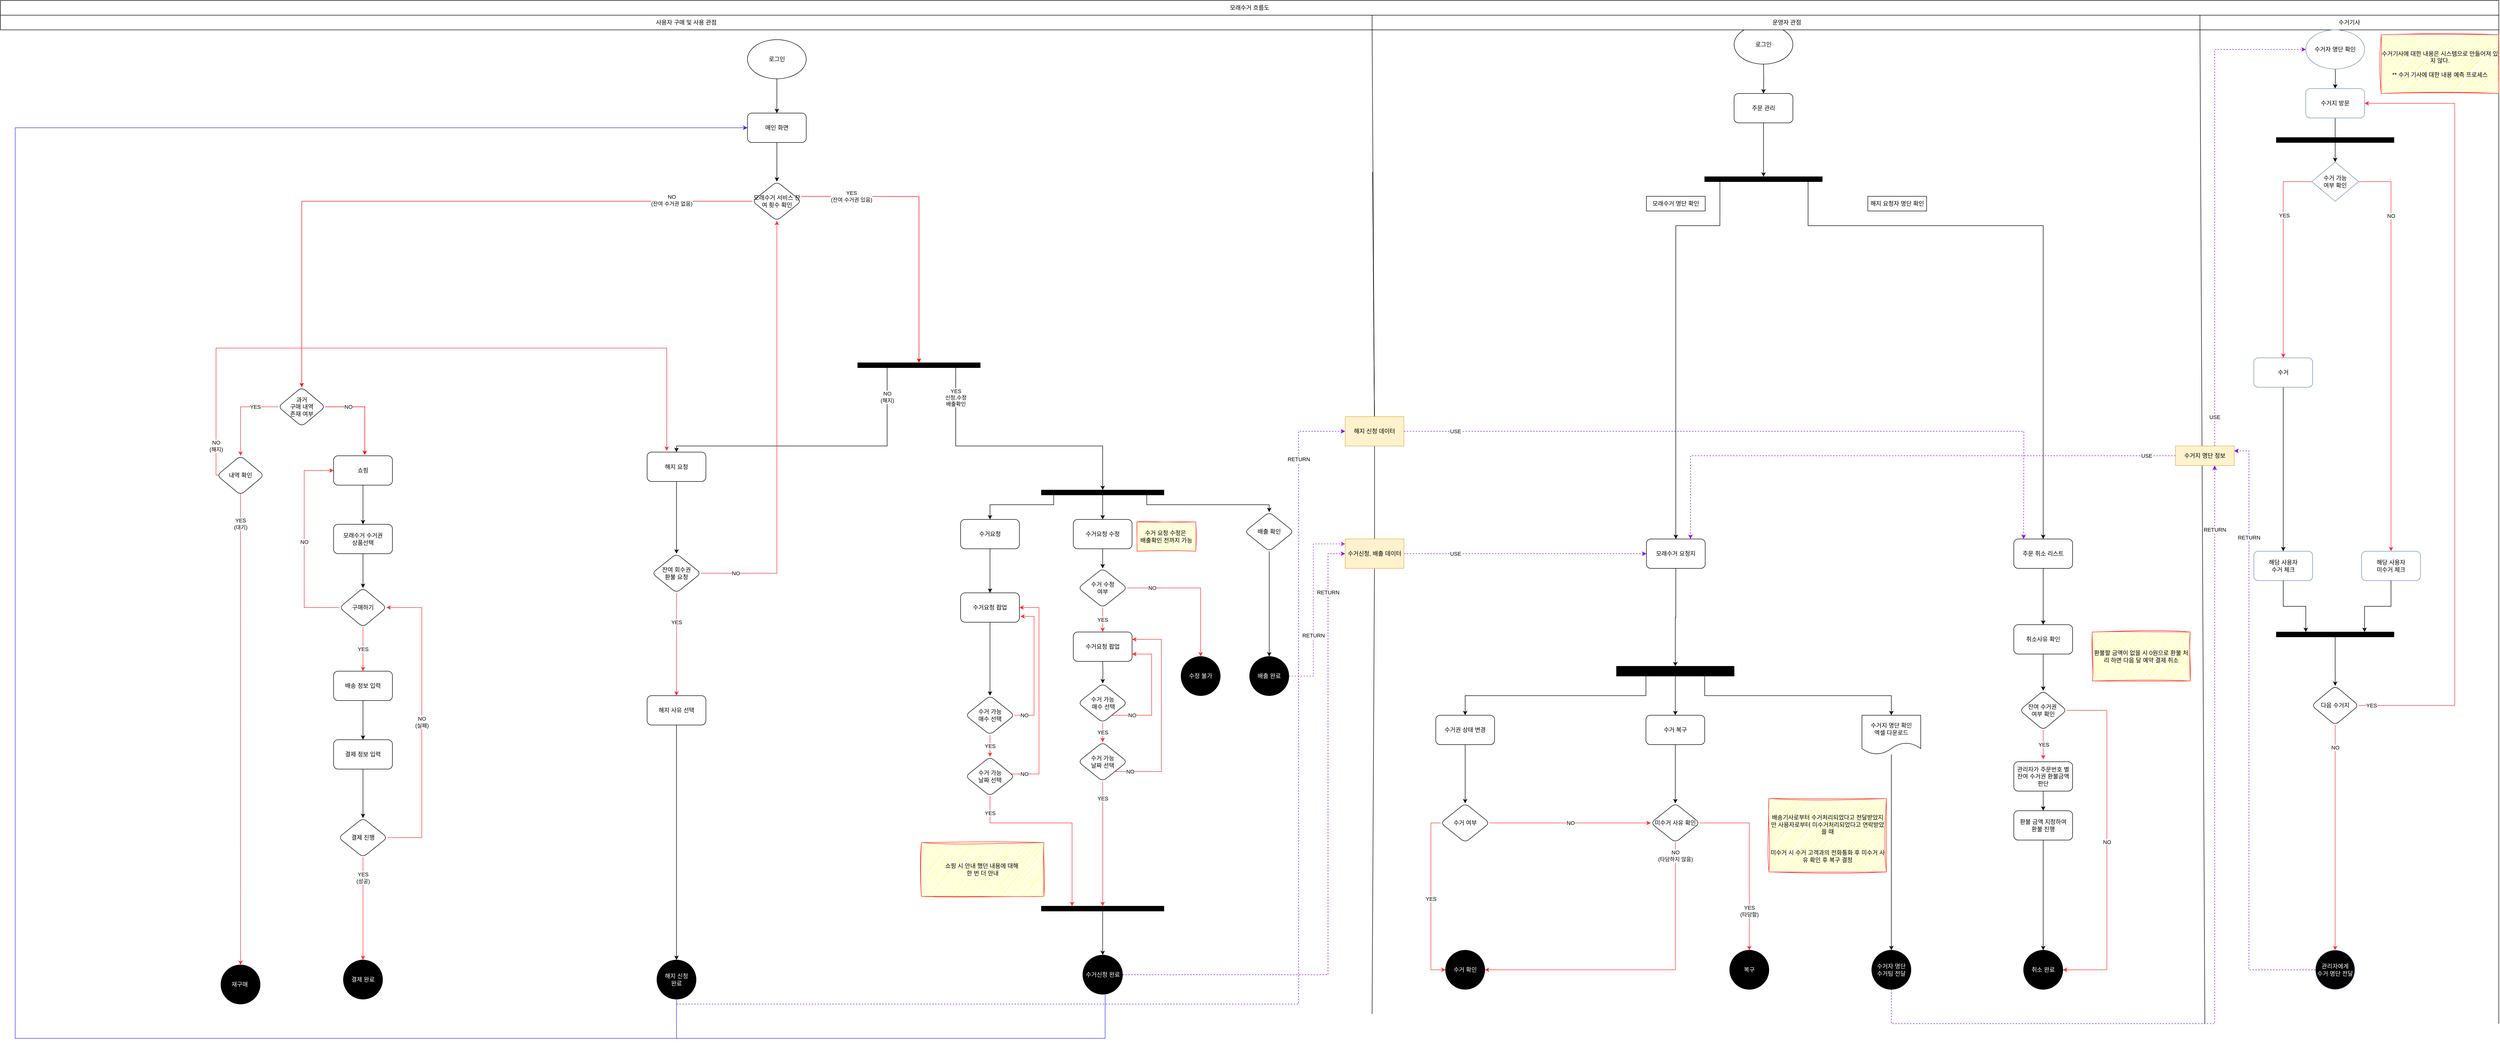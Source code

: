 <mxfile version="22.1.2" type="google">
  <diagram id="C5RBs43oDa-KdzZeNtuy" name="Page-1">
    <mxGraphModel grid="1" page="1" gridSize="10" guides="1" tooltips="1" connect="1" arrows="1" fold="1" pageScale="1" pageWidth="1200" pageHeight="1920" math="0" shadow="0">
      <root>
        <mxCell id="WIyWlLk6GJQsqaUBKTNV-0" />
        <mxCell id="WIyWlLk6GJQsqaUBKTNV-1" parent="WIyWlLk6GJQsqaUBKTNV-0" />
        <mxCell id="hfUMV4JjxT8LaMkukJHo-105" value="" style="edgeStyle=orthogonalEdgeStyle;rounded=0;orthogonalLoop=1;jettySize=auto;html=1;" edge="1" parent="WIyWlLk6GJQsqaUBKTNV-1" target="hfUMV4JjxT8LaMkukJHo-104">
          <mxGeometry relative="1" as="geometry">
            <mxPoint x="2039" as="sourcePoint" />
          </mxGeometry>
        </mxCell>
        <mxCell id="hfUMV4JjxT8LaMkukJHo-83" value="로그인" style="ellipse;whiteSpace=wrap;html=1;" vertex="1" parent="WIyWlLk6GJQsqaUBKTNV-1">
          <mxGeometry x="1979" y="-80" width="120" height="80" as="geometry" />
        </mxCell>
        <mxCell id="hfUMV4JjxT8LaMkukJHo-98" value="모래수거 흐름도" style="shape=process;whiteSpace=wrap;html=1;backgroundOutline=1;size=0;" vertex="1" parent="WIyWlLk6GJQsqaUBKTNV-1">
          <mxGeometry x="-1560" y="-130" width="5100" height="30" as="geometry" />
        </mxCell>
        <mxCell id="hfUMV4JjxT8LaMkukJHo-99" value="사용자 구매 및 사용 관점" style="shape=process;whiteSpace=wrap;html=1;backgroundOutline=1;size=0;" vertex="1" parent="WIyWlLk6GJQsqaUBKTNV-1">
          <mxGeometry x="-1560" y="-100" width="2800" height="30" as="geometry" />
        </mxCell>
        <mxCell id="hfUMV4JjxT8LaMkukJHo-102" value="" style="endArrow=none;html=1;rounded=0;" edge="1" parent="WIyWlLk6GJQsqaUBKTNV-1" source="mL5LW55gpTMhC8oxr1yt-1">
          <mxGeometry width="50" height="50" relative="1" as="geometry">
            <mxPoint x="1240" y="1940" as="sourcePoint" />
            <mxPoint x="1240" y="-70" as="targetPoint" />
          </mxGeometry>
        </mxCell>
        <mxCell id="hfUMV4JjxT8LaMkukJHo-103" value="&amp;nbsp;운영자 관점" style="shape=process;whiteSpace=wrap;html=1;backgroundOutline=1;size=0;" vertex="1" parent="WIyWlLk6GJQsqaUBKTNV-1">
          <mxGeometry x="1240" y="-100" width="1690" height="30" as="geometry" />
        </mxCell>
        <mxCell id="3d2tBKjzDwxo3XAQTUSo-72" style="edgeStyle=orthogonalEdgeStyle;rounded=0;orthogonalLoop=1;jettySize=auto;html=1;entryX=0.5;entryY=0;entryDx=0;entryDy=0;" edge="1" parent="WIyWlLk6GJQsqaUBKTNV-1" source="hfUMV4JjxT8LaMkukJHo-104" target="3d2tBKjzDwxo3XAQTUSo-36">
          <mxGeometry relative="1" as="geometry" />
        </mxCell>
        <mxCell id="hfUMV4JjxT8LaMkukJHo-104" value="주문 관리" style="rounded=1;whiteSpace=wrap;html=1;" vertex="1" parent="WIyWlLk6GJQsqaUBKTNV-1">
          <mxGeometry x="1979" y="60" width="120" height="60" as="geometry" />
        </mxCell>
        <mxCell id="rPkNx3lefUZQREJ5seEW-12" style="edgeStyle=orthogonalEdgeStyle;rounded=0;orthogonalLoop=1;jettySize=auto;html=1;entryX=0.5;entryY=0;entryDx=0;entryDy=0;" edge="1" parent="WIyWlLk6GJQsqaUBKTNV-1" source="hfUMV4JjxT8LaMkukJHo-106" target="3d2tBKjzDwxo3XAQTUSo-114">
          <mxGeometry relative="1" as="geometry" />
        </mxCell>
        <mxCell id="hfUMV4JjxT8LaMkukJHo-106" value="모래수거 요청지" style="whiteSpace=wrap;html=1;rounded=1;" vertex="1" parent="WIyWlLk6GJQsqaUBKTNV-1">
          <mxGeometry x="1800" y="970" width="120" height="60" as="geometry" />
        </mxCell>
        <mxCell id="3d2tBKjzDwxo3XAQTUSo-127" value="" style="edgeStyle=orthogonalEdgeStyle;rounded=0;orthogonalLoop=1;jettySize=auto;html=1;entryX=0.5;entryY=0;entryDx=0;entryDy=0;" edge="1" parent="WIyWlLk6GJQsqaUBKTNV-1" source="hfUMV4JjxT8LaMkukJHo-305" target="3d2tBKjzDwxo3XAQTUSo-134">
          <mxGeometry relative="1" as="geometry">
            <mxPoint x="1680" y="1485" as="targetPoint" />
            <Array as="points" />
          </mxGeometry>
        </mxCell>
        <mxCell id="hfUMV4JjxT8LaMkukJHo-305" value="수거지 명단 확인&lt;br&gt;엑셀 다운로드" style="shape=document;whiteSpace=wrap;html=1;boundedLbl=1;" vertex="1" parent="WIyWlLk6GJQsqaUBKTNV-1">
          <mxGeometry x="2240" y="1330" width="120" height="80" as="geometry" />
        </mxCell>
        <mxCell id="hfUMV4JjxT8LaMkukJHo-308" value="수거기사" style="shape=process;whiteSpace=wrap;html=1;backgroundOutline=1;size=0;" vertex="1" parent="WIyWlLk6GJQsqaUBKTNV-1">
          <mxGeometry x="2930" y="-100" width="610" height="30" as="geometry" />
        </mxCell>
        <mxCell id="hfUMV4JjxT8LaMkukJHo-320" value="&lt;br&gt;배송기사로부터 수거처리되었다고 전달받았지만 사용자로부터 미수거처리되었다고 연락받았을 때&lt;br&gt;&lt;br&gt;&lt;br&gt;미수거 시 수거 고객과의 전화통화 후 미수거 사유 확인 후 복구 결정" style="text;html=1;strokeColor=#FF3333;fillColor=#FFFF33;align=center;verticalAlign=middle;whiteSpace=wrap;rounded=0;sketch=1;curveFitting=1;jiggle=2;" vertex="1" parent="WIyWlLk6GJQsqaUBKTNV-1">
          <mxGeometry x="2050" y="1500" width="240" height="150" as="geometry" />
        </mxCell>
        <mxCell id="hfUMV4JjxT8LaMkukJHo-351" value="" style="edgeStyle=orthogonalEdgeStyle;rounded=0;orthogonalLoop=1;jettySize=auto;html=1;" edge="1" parent="WIyWlLk6GJQsqaUBKTNV-1" target="hfUMV4JjxT8LaMkukJHo-350">
          <mxGeometry relative="1" as="geometry">
            <mxPoint x="3206" as="sourcePoint" />
          </mxGeometry>
        </mxCell>
        <mxCell id="hfUMV4JjxT8LaMkukJHo-355" style="edgeStyle=orthogonalEdgeStyle;rounded=0;orthogonalLoop=1;jettySize=auto;html=1;entryX=0.5;entryY=0;entryDx=0;entryDy=0;" edge="1" parent="WIyWlLk6GJQsqaUBKTNV-1" source="hfUMV4JjxT8LaMkukJHo-350" target="hfUMV4JjxT8LaMkukJHo-354">
          <mxGeometry relative="1" as="geometry" />
        </mxCell>
        <mxCell id="hfUMV4JjxT8LaMkukJHo-350" value="수거지 방문" style="rounded=1;whiteSpace=wrap;html=1;fillColor=#FFFFFF;strokeColor=#6c8ebf;" vertex="1" parent="WIyWlLk6GJQsqaUBKTNV-1">
          <mxGeometry x="3146" y="50" width="120" height="60" as="geometry" />
        </mxCell>
        <mxCell id="hfUMV4JjxT8LaMkukJHo-365" value="" style="edgeStyle=orthogonalEdgeStyle;rounded=0;orthogonalLoop=1;jettySize=auto;html=1;strokeColor=#FF3333;exitX=0;exitY=0.5;exitDx=0;exitDy=0;" edge="1" parent="WIyWlLk6GJQsqaUBKTNV-1" source="hfUMV4JjxT8LaMkukJHo-354" target="hfUMV4JjxT8LaMkukJHo-364">
          <mxGeometry relative="1" as="geometry" />
        </mxCell>
        <mxCell id="rPkNx3lefUZQREJ5seEW-53" value="YES" style="edgeLabel;html=1;align=center;verticalAlign=middle;resizable=0;points=[];" connectable="0" vertex="1" parent="hfUMV4JjxT8LaMkukJHo-365">
          <mxGeometry x="-0.392" y="2" relative="1" as="geometry">
            <mxPoint as="offset" />
          </mxGeometry>
        </mxCell>
        <mxCell id="hfUMV4JjxT8LaMkukJHo-367" value="NO" style="edgeStyle=orthogonalEdgeStyle;rounded=0;orthogonalLoop=1;jettySize=auto;html=1;strokeColor=#FF3333;entryX=0.5;entryY=0;entryDx=0;entryDy=0;" edge="1" parent="WIyWlLk6GJQsqaUBKTNV-1" source="hfUMV4JjxT8LaMkukJHo-354" target="hfUMV4JjxT8LaMkukJHo-366">
          <mxGeometry x="-0.669" relative="1" as="geometry">
            <mxPoint x="3090" y="470" as="targetPoint" />
            <mxPoint as="offset" />
          </mxGeometry>
        </mxCell>
        <mxCell id="hfUMV4JjxT8LaMkukJHo-354" value="수거 가능&lt;br&gt;여부 확인" style="rhombus;whiteSpace=wrap;html=1;fillColor=#FFFFFF;strokeColor=#6c8ebf;" vertex="1" parent="WIyWlLk6GJQsqaUBKTNV-1">
          <mxGeometry x="3158" y="200" width="96" height="80" as="geometry" />
        </mxCell>
        <mxCell id="hfUMV4JjxT8LaMkukJHo-359" value="수거자 명단 확인" style="ellipse;whiteSpace=wrap;html=1;fillColor=#FFFFFF;strokeColor=#6c8ebf;" vertex="1" parent="WIyWlLk6GJQsqaUBKTNV-1">
          <mxGeometry x="3146" y="-70" width="120" height="80" as="geometry" />
        </mxCell>
        <mxCell id="hfUMV4JjxT8LaMkukJHo-360" value="" style="endArrow=none;html=1;rounded=0;" edge="1" parent="WIyWlLk6GJQsqaUBKTNV-1">
          <mxGeometry width="50" height="50" relative="1" as="geometry">
            <mxPoint x="2940" y="1960" as="sourcePoint" />
            <mxPoint x="2930" y="-70" as="targetPoint" />
          </mxGeometry>
        </mxCell>
        <mxCell id="rPkNx3lefUZQREJ5seEW-56" style="edgeStyle=orthogonalEdgeStyle;rounded=0;orthogonalLoop=1;jettySize=auto;html=1;" edge="1" parent="WIyWlLk6GJQsqaUBKTNV-1" source="hfUMV4JjxT8LaMkukJHo-364" target="hfUMV4JjxT8LaMkukJHo-368">
          <mxGeometry relative="1" as="geometry" />
        </mxCell>
        <mxCell id="hfUMV4JjxT8LaMkukJHo-364" value="수거" style="rounded=1;whiteSpace=wrap;html=1;fillColor=#FFFFFF;strokeColor=#6c8ebf;" vertex="1" parent="WIyWlLk6GJQsqaUBKTNV-1">
          <mxGeometry x="3040" y="600" width="120" height="60" as="geometry" />
        </mxCell>
        <mxCell id="3d2tBKjzDwxo3XAQTUSo-277" style="edgeStyle=orthogonalEdgeStyle;rounded=0;orthogonalLoop=1;jettySize=auto;html=1;exitX=0.5;exitY=1;exitDx=0;exitDy=0;entryX=0.75;entryY=0;entryDx=0;entryDy=0;" edge="1" parent="WIyWlLk6GJQsqaUBKTNV-1" source="hfUMV4JjxT8LaMkukJHo-366" target="3d2tBKjzDwxo3XAQTUSo-274">
          <mxGeometry relative="1" as="geometry" />
        </mxCell>
        <mxCell id="hfUMV4JjxT8LaMkukJHo-366" value="해당 사용자 &lt;br&gt;미수거 체크" style="rounded=1;whiteSpace=wrap;html=1;fillColor=#FFFFFF;strokeColor=#6c8ebf;" vertex="1" parent="WIyWlLk6GJQsqaUBKTNV-1">
          <mxGeometry x="3260" y="995" width="120" height="60" as="geometry" />
        </mxCell>
        <mxCell id="3d2tBKjzDwxo3XAQTUSo-25" value="" style="edgeStyle=orthogonalEdgeStyle;rounded=0;orthogonalLoop=1;jettySize=auto;html=1;" edge="1" parent="WIyWlLk6GJQsqaUBKTNV-1">
          <mxGeometry relative="1" as="geometry">
            <mxPoint x="490" y="1170" as="sourcePoint" />
          </mxGeometry>
        </mxCell>
        <mxCell id="3d2tBKjzDwxo3XAQTUSo-31" value="" style="endArrow=none;html=1;rounded=0;" edge="1" parent="WIyWlLk6GJQsqaUBKTNV-1">
          <mxGeometry width="50" height="50" relative="1" as="geometry">
            <mxPoint x="3540" y="1960" as="sourcePoint" />
            <mxPoint x="3540" y="-84" as="targetPoint" />
          </mxGeometry>
        </mxCell>
        <mxCell id="3d2tBKjzDwxo3XAQTUSo-48" style="edgeStyle=orthogonalEdgeStyle;rounded=0;orthogonalLoop=1;jettySize=auto;html=1;" edge="1" parent="WIyWlLk6GJQsqaUBKTNV-1" source="3d2tBKjzDwxo3XAQTUSo-36" target="hfUMV4JjxT8LaMkukJHo-106">
          <mxGeometry relative="1" as="geometry">
            <Array as="points">
              <mxPoint x="1950" y="330" />
              <mxPoint x="1860" y="330" />
            </Array>
          </mxGeometry>
        </mxCell>
        <mxCell id="3d2tBKjzDwxo3XAQTUSo-50" style="edgeStyle=orthogonalEdgeStyle;rounded=0;orthogonalLoop=1;jettySize=auto;html=1;" edge="1" parent="WIyWlLk6GJQsqaUBKTNV-1" source="3d2tBKjzDwxo3XAQTUSo-36" target="3d2tBKjzDwxo3XAQTUSo-42">
          <mxGeometry relative="1" as="geometry">
            <Array as="points">
              <mxPoint x="2130" y="330" />
              <mxPoint x="2610" y="330" />
            </Array>
          </mxGeometry>
        </mxCell>
        <mxCell id="3d2tBKjzDwxo3XAQTUSo-36" value="" style="whiteSpace=wrap;html=1;rounded=0;shadow=0;comic=0;labelBackgroundColor=none;strokeWidth=1;fillColor=#000000;fontFamily=Verdana;fontSize=12;align=center;rotation=0;" vertex="1" parent="WIyWlLk6GJQsqaUBKTNV-1">
          <mxGeometry x="1919" y="230" width="240" height="10" as="geometry" />
        </mxCell>
        <mxCell id="3d2tBKjzDwxo3XAQTUSo-55" value="" style="edgeStyle=orthogonalEdgeStyle;rounded=0;orthogonalLoop=1;jettySize=auto;html=1;" edge="1" parent="WIyWlLk6GJQsqaUBKTNV-1" source="3d2tBKjzDwxo3XAQTUSo-42" target="3d2tBKjzDwxo3XAQTUSo-54">
          <mxGeometry relative="1" as="geometry" />
        </mxCell>
        <mxCell id="3d2tBKjzDwxo3XAQTUSo-42" value="주문 취소 리스트" style="rounded=1;whiteSpace=wrap;html=1;" vertex="1" parent="WIyWlLk6GJQsqaUBKTNV-1">
          <mxGeometry x="2550" y="970" width="120" height="60" as="geometry" />
        </mxCell>
        <mxCell id="3d2tBKjzDwxo3XAQTUSo-53" value="" style="endArrow=none;html=1;rounded=0;" edge="1" parent="WIyWlLk6GJQsqaUBKTNV-1" source="mL5LW55gpTMhC8oxr1yt-1">
          <mxGeometry width="50" height="50" relative="1" as="geometry">
            <mxPoint x="1240" y="1940" as="sourcePoint" />
            <mxPoint x="1241.145" y="220" as="targetPoint" />
          </mxGeometry>
        </mxCell>
        <mxCell id="3d2tBKjzDwxo3XAQTUSo-57" style="edgeStyle=orthogonalEdgeStyle;rounded=0;orthogonalLoop=1;jettySize=auto;html=1;entryX=0.5;entryY=0;entryDx=0;entryDy=0;" edge="1" parent="WIyWlLk6GJQsqaUBKTNV-1" source="3d2tBKjzDwxo3XAQTUSo-54" target="3d2tBKjzDwxo3XAQTUSo-56">
          <mxGeometry relative="1" as="geometry" />
        </mxCell>
        <mxCell id="3d2tBKjzDwxo3XAQTUSo-54" value="취소사유 확인" style="whiteSpace=wrap;html=1;rounded=1;" vertex="1" parent="WIyWlLk6GJQsqaUBKTNV-1">
          <mxGeometry x="2550" y="1145" width="120" height="60" as="geometry" />
        </mxCell>
        <mxCell id="3d2tBKjzDwxo3XAQTUSo-59" value="NO" style="edgeStyle=orthogonalEdgeStyle;rounded=0;orthogonalLoop=1;jettySize=auto;html=1;strokeColor=#FF3333;entryX=1;entryY=0.5;entryDx=0;entryDy=0;exitX=1;exitY=0.5;exitDx=0;exitDy=0;" edge="1" parent="WIyWlLk6GJQsqaUBKTNV-1" source="3d2tBKjzDwxo3XAQTUSo-56" target="3d2tBKjzDwxo3XAQTUSo-71">
          <mxGeometry relative="1" as="geometry">
            <mxPoint x="2810" y="1320" as="targetPoint" />
            <Array as="points">
              <mxPoint x="2740" y="1320" />
              <mxPoint x="2740" y="1850" />
            </Array>
          </mxGeometry>
        </mxCell>
        <mxCell id="3d2tBKjzDwxo3XAQTUSo-67" value="YES" style="edgeStyle=orthogonalEdgeStyle;rounded=0;orthogonalLoop=1;jettySize=auto;html=1;strokeColor=#FF3333;" edge="1" parent="WIyWlLk6GJQsqaUBKTNV-1" source="3d2tBKjzDwxo3XAQTUSo-56">
          <mxGeometry relative="1" as="geometry">
            <mxPoint x="2610" y="1420" as="targetPoint" />
          </mxGeometry>
        </mxCell>
        <mxCell id="3d2tBKjzDwxo3XAQTUSo-56" value="잔여 수거권&amp;nbsp;&lt;br&gt;여부 확인" style="rhombus;whiteSpace=wrap;html=1;rounded=1;" vertex="1" parent="WIyWlLk6GJQsqaUBKTNV-1">
          <mxGeometry x="2562" y="1280" width="96" height="80" as="geometry" />
        </mxCell>
        <mxCell id="3d2tBKjzDwxo3XAQTUSo-61" value="환불할 금액이 없을 시 0원으로 환불 처리 하면 다음 달 예약 결제 취소" style="text;html=1;strokeColor=#FF3333;fillColor=#FFFF33;align=center;verticalAlign=middle;whiteSpace=wrap;rounded=0;sketch=1;curveFitting=1;jiggle=2;" vertex="1" parent="WIyWlLk6GJQsqaUBKTNV-1">
          <mxGeometry x="2710" y="1160" width="200" height="100" as="geometry" />
        </mxCell>
        <mxCell id="3d2tBKjzDwxo3XAQTUSo-75" value="" style="edgeStyle=orthogonalEdgeStyle;rounded=0;orthogonalLoop=1;jettySize=auto;html=1;" edge="1" parent="WIyWlLk6GJQsqaUBKTNV-1" source="3d2tBKjzDwxo3XAQTUSo-66" target="3d2tBKjzDwxo3XAQTUSo-74">
          <mxGeometry relative="1" as="geometry" />
        </mxCell>
        <mxCell id="3d2tBKjzDwxo3XAQTUSo-66" value="관리자가 주문번호 별 잔여 수거권 환불금액 판단" style="rounded=1;whiteSpace=wrap;html=1;" vertex="1" parent="WIyWlLk6GJQsqaUBKTNV-1">
          <mxGeometry x="2550" y="1425" width="120" height="60" as="geometry" />
        </mxCell>
        <mxCell id="3d2tBKjzDwxo3XAQTUSo-71" value="취소 완료" style="ellipse;whiteSpace=wrap;html=1;aspect=fixed;fillColor=#000000;fontColor=#FFFFFF;" vertex="1" parent="WIyWlLk6GJQsqaUBKTNV-1">
          <mxGeometry x="2570" y="1810" width="80" height="80" as="geometry" />
        </mxCell>
        <mxCell id="3d2tBKjzDwxo3XAQTUSo-77" style="edgeStyle=orthogonalEdgeStyle;rounded=0;orthogonalLoop=1;jettySize=auto;html=1;entryX=0.5;entryY=0;entryDx=0;entryDy=0;" edge="1" parent="WIyWlLk6GJQsqaUBKTNV-1" source="3d2tBKjzDwxo3XAQTUSo-74" target="3d2tBKjzDwxo3XAQTUSo-71">
          <mxGeometry relative="1" as="geometry" />
        </mxCell>
        <mxCell id="3d2tBKjzDwxo3XAQTUSo-74" value="환불 금액 지정하여 &lt;br&gt;환불 진행" style="whiteSpace=wrap;html=1;rounded=1;" vertex="1" parent="WIyWlLk6GJQsqaUBKTNV-1">
          <mxGeometry x="2550" y="1525" width="120" height="60" as="geometry" />
        </mxCell>
        <mxCell id="3d2tBKjzDwxo3XAQTUSo-78" value="모래수거 명단 확인" style="text;html=1;strokeColor=default;fillColor=none;align=center;verticalAlign=middle;whiteSpace=wrap;rounded=0;" vertex="1" parent="WIyWlLk6GJQsqaUBKTNV-1">
          <mxGeometry x="1800" y="270" width="120" height="30" as="geometry" />
        </mxCell>
        <mxCell id="3d2tBKjzDwxo3XAQTUSo-79" value="해지 요청자 명단 확인" style="text;html=1;strokeColor=default;fillColor=none;align=center;verticalAlign=middle;whiteSpace=wrap;rounded=0;" vertex="1" parent="WIyWlLk6GJQsqaUBKTNV-1">
          <mxGeometry x="2252" y="270" width="120" height="30" as="geometry" />
        </mxCell>
        <mxCell id="3d2tBKjzDwxo3XAQTUSo-105" value="수거기사에 대한 내용은 시스템으로 만들어져 있지 않다.&lt;br&gt;&lt;br&gt;** 수거 기사에 대한 내용 예측 프로세스" style="text;html=1;strokeColor=#FF3333;fillColor=#FFFF33;align=center;verticalAlign=middle;whiteSpace=wrap;rounded=0;sketch=1;curveFitting=1;jiggle=2;" vertex="1" parent="WIyWlLk6GJQsqaUBKTNV-1">
          <mxGeometry x="3300" y="-60" width="240" height="120" as="geometry" />
        </mxCell>
        <mxCell id="3d2tBKjzDwxo3XAQTUSo-119" style="edgeStyle=orthogonalEdgeStyle;rounded=0;orthogonalLoop=1;jettySize=auto;html=1;entryX=0.5;entryY=0;entryDx=0;entryDy=0;exitX=0.25;exitY=1;exitDx=0;exitDy=0;" edge="1" parent="WIyWlLk6GJQsqaUBKTNV-1" source="3d2tBKjzDwxo3XAQTUSo-114" target="rPkNx3lefUZQREJ5seEW-38">
          <mxGeometry relative="1" as="geometry">
            <mxPoint x="1488" y="1315" as="targetPoint" />
          </mxGeometry>
        </mxCell>
        <mxCell id="rPkNx3lefUZQREJ5seEW-44" style="edgeStyle=orthogonalEdgeStyle;rounded=0;orthogonalLoop=1;jettySize=auto;html=1;exitX=0.75;exitY=1;exitDx=0;exitDy=0;" edge="1" parent="WIyWlLk6GJQsqaUBKTNV-1" source="3d2tBKjzDwxo3XAQTUSo-114" target="hfUMV4JjxT8LaMkukJHo-305">
          <mxGeometry relative="1" as="geometry" />
        </mxCell>
        <mxCell id="f3Tv7JB4kyNmLcIMs9Kd-9" style="edgeStyle=orthogonalEdgeStyle;rounded=0;orthogonalLoop=1;jettySize=auto;html=1;" edge="1" parent="WIyWlLk6GJQsqaUBKTNV-1" source="3d2tBKjzDwxo3XAQTUSo-114" target="rPkNx3lefUZQREJ5seEW-28">
          <mxGeometry relative="1" as="geometry" />
        </mxCell>
        <mxCell id="3d2tBKjzDwxo3XAQTUSo-114" value="" style="whiteSpace=wrap;html=1;rounded=0;shadow=0;comic=0;labelBackgroundColor=none;strokeWidth=1;fillColor=#000000;fontFamily=Verdana;fontSize=12;align=center;rotation=0;" vertex="1" parent="WIyWlLk6GJQsqaUBKTNV-1">
          <mxGeometry x="1739" y="1230" width="240" height="20" as="geometry" />
        </mxCell>
        <mxCell id="3d2tBKjzDwxo3XAQTUSo-311" value="USE" style="edgeStyle=orthogonalEdgeStyle;rounded=0;orthogonalLoop=1;jettySize=auto;html=1;entryX=0;entryY=0.5;entryDx=0;entryDy=0;strokeColor=#7F00FF;dashed=1;" edge="1" parent="WIyWlLk6GJQsqaUBKTNV-1" source="hfUMV4JjxT8LaMkukJHo-342" target="hfUMV4JjxT8LaMkukJHo-359">
          <mxGeometry x="-0.882" relative="1" as="geometry">
            <Array as="points">
              <mxPoint x="2960" y="-30" />
            </Array>
            <mxPoint as="offset" />
          </mxGeometry>
        </mxCell>
        <mxCell id="3d2tBKjzDwxo3XAQTUSo-134" value="수거자 명단&lt;br style=&quot;border-color: var(--border-color);&quot;&gt;수거팀 전달" style="ellipse;whiteSpace=wrap;html=1;aspect=fixed;fillColor=#000000;fontColor=#FFFFFF;" vertex="1" parent="WIyWlLk6GJQsqaUBKTNV-1">
          <mxGeometry x="2260" y="1810" width="80" height="80" as="geometry" />
        </mxCell>
        <mxCell id="3d2tBKjzDwxo3XAQTUSo-224" style="edgeStyle=orthogonalEdgeStyle;rounded=0;orthogonalLoop=1;jettySize=auto;html=1;" edge="1" parent="WIyWlLk6GJQsqaUBKTNV-1" source="rPkNx3lefUZQREJ5seEW-28" target="3d2tBKjzDwxo3XAQTUSo-221">
          <mxGeometry relative="1" as="geometry" />
        </mxCell>
        <mxCell id="rPkNx3lefUZQREJ5seEW-28" value="수거 복구" style="rounded=1;whiteSpace=wrap;html=1;" vertex="1" parent="WIyWlLk6GJQsqaUBKTNV-1">
          <mxGeometry x="1799" y="1330" width="120" height="60" as="geometry" />
        </mxCell>
        <mxCell id="3d2tBKjzDwxo3XAQTUSo-227" style="edgeStyle=orthogonalEdgeStyle;rounded=0;orthogonalLoop=1;jettySize=auto;html=1;entryX=0.5;entryY=0;entryDx=0;entryDy=0;" edge="1" parent="WIyWlLk6GJQsqaUBKTNV-1" source="rPkNx3lefUZQREJ5seEW-38" target="3d2tBKjzDwxo3XAQTUSo-222">
          <mxGeometry relative="1" as="geometry" />
        </mxCell>
        <mxCell id="rPkNx3lefUZQREJ5seEW-38" value="수거권 상태 변경" style="rounded=1;whiteSpace=wrap;html=1;" vertex="1" parent="WIyWlLk6GJQsqaUBKTNV-1">
          <mxGeometry x="1370" y="1330" width="120" height="60" as="geometry" />
        </mxCell>
        <mxCell id="3d2tBKjzDwxo3XAQTUSo-231" value="NO&lt;br&gt;(타당하지 않음)" style="edgeStyle=orthogonalEdgeStyle;rounded=0;orthogonalLoop=1;jettySize=auto;html=1;entryX=1;entryY=0.5;entryDx=0;entryDy=0;strokeColor=#FF3333;exitX=0.5;exitY=1;exitDx=0;exitDy=0;" edge="1" parent="WIyWlLk6GJQsqaUBKTNV-1" source="3d2tBKjzDwxo3XAQTUSo-221" target="3d2tBKjzDwxo3XAQTUSo-226">
          <mxGeometry x="-0.918" relative="1" as="geometry">
            <mxPoint as="offset" />
          </mxGeometry>
        </mxCell>
        <mxCell id="3d2tBKjzDwxo3XAQTUSo-236" value="YES&lt;br&gt;(타당함)" style="edgeStyle=orthogonalEdgeStyle;rounded=0;orthogonalLoop=1;jettySize=auto;html=1;entryX=0.5;entryY=0;entryDx=0;entryDy=0;strokeColor=#FF3333;" edge="1" parent="WIyWlLk6GJQsqaUBKTNV-1" source="3d2tBKjzDwxo3XAQTUSo-221" target="3d2tBKjzDwxo3XAQTUSo-225">
          <mxGeometry x="0.556" relative="1" as="geometry">
            <mxPoint as="offset" />
          </mxGeometry>
        </mxCell>
        <mxCell id="3d2tBKjzDwxo3XAQTUSo-221" value="미수거 사유 확인" style="rhombus;whiteSpace=wrap;html=1;rounded=1;" vertex="1" parent="WIyWlLk6GJQsqaUBKTNV-1">
          <mxGeometry x="1809" y="1510" width="100" height="80" as="geometry" />
        </mxCell>
        <mxCell id="3d2tBKjzDwxo3XAQTUSo-229" value="YES" style="edgeStyle=orthogonalEdgeStyle;rounded=0;orthogonalLoop=1;jettySize=auto;html=1;entryX=0;entryY=0.5;entryDx=0;entryDy=0;strokeColor=#FF3333;" edge="1" parent="WIyWlLk6GJQsqaUBKTNV-1" source="3d2tBKjzDwxo3XAQTUSo-222" target="3d2tBKjzDwxo3XAQTUSo-226">
          <mxGeometry relative="1" as="geometry">
            <Array as="points">
              <mxPoint x="1360" y="1550" />
              <mxPoint x="1360" y="1850" />
            </Array>
          </mxGeometry>
        </mxCell>
        <mxCell id="3d2tBKjzDwxo3XAQTUSo-234" value="NO" style="edgeStyle=orthogonalEdgeStyle;rounded=0;orthogonalLoop=1;jettySize=auto;html=1;entryX=0;entryY=0.5;entryDx=0;entryDy=0;strokeColor=#FF3333;" edge="1" parent="WIyWlLk6GJQsqaUBKTNV-1" source="3d2tBKjzDwxo3XAQTUSo-222" target="3d2tBKjzDwxo3XAQTUSo-221">
          <mxGeometry relative="1" as="geometry" />
        </mxCell>
        <mxCell id="3d2tBKjzDwxo3XAQTUSo-222" value="수거 여부" style="rhombus;whiteSpace=wrap;html=1;rounded=1;" vertex="1" parent="WIyWlLk6GJQsqaUBKTNV-1">
          <mxGeometry x="1380" y="1510" width="100" height="80" as="geometry" />
        </mxCell>
        <mxCell id="3d2tBKjzDwxo3XAQTUSo-225" value="복구" style="ellipse;whiteSpace=wrap;html=1;aspect=fixed;fillColor=#000000;fontColor=#FFFFFF;" vertex="1" parent="WIyWlLk6GJQsqaUBKTNV-1">
          <mxGeometry x="1970" y="1810" width="80" height="80" as="geometry" />
        </mxCell>
        <mxCell id="3d2tBKjzDwxo3XAQTUSo-226" value="수거 확인" style="ellipse;whiteSpace=wrap;html=1;aspect=fixed;fillColor=#000000;fontColor=#FFFFFF;" vertex="1" parent="WIyWlLk6GJQsqaUBKTNV-1">
          <mxGeometry x="1390" y="1810" width="80" height="80" as="geometry" />
        </mxCell>
        <mxCell id="hfUMV4JjxT8LaMkukJHo-368" value="해당 사용자&lt;br&gt;수거 체크" style="rounded=1;whiteSpace=wrap;html=1;fillColor=#FFFFFF;strokeColor=#6c8ebf;" vertex="1" parent="WIyWlLk6GJQsqaUBKTNV-1">
          <mxGeometry x="3040" y="995" width="120" height="60" as="geometry" />
        </mxCell>
        <mxCell id="f3Tv7JB4kyNmLcIMs9Kd-13" value="RETURN" style="edgeStyle=orthogonalEdgeStyle;rounded=0;orthogonalLoop=1;jettySize=auto;html=1;entryX=1;entryY=0.25;entryDx=0;entryDy=0;dashed=1;strokeColor=#7F00FF;" edge="1" parent="WIyWlLk6GJQsqaUBKTNV-1" source="3d2tBKjzDwxo3XAQTUSo-242" target="hfUMV4JjxT8LaMkukJHo-342">
          <mxGeometry x="0.662" relative="1" as="geometry">
            <Array as="points">
              <mxPoint x="3030" y="1850" />
              <mxPoint x="3030" y="790" />
            </Array>
            <mxPoint as="offset" />
          </mxGeometry>
        </mxCell>
        <mxCell id="3d2tBKjzDwxo3XAQTUSo-242" value="관리자에게 &lt;br&gt;수거 명단 전달" style="ellipse;whiteSpace=wrap;html=1;aspect=fixed;fillColor=#000000;strokeColor=#6c8ebf;fontColor=#FFFFFF;" vertex="1" parent="WIyWlLk6GJQsqaUBKTNV-1">
          <mxGeometry x="3166" y="1810" width="80" height="80" as="geometry" />
        </mxCell>
        <mxCell id="3d2tBKjzDwxo3XAQTUSo-272" value="" style="whiteSpace=wrap;html=1;rounded=0;shadow=0;comic=0;labelBackgroundColor=none;strokeWidth=1;fillColor=#000000;fontFamily=Verdana;fontSize=12;align=center;rotation=0;" vertex="1" parent="WIyWlLk6GJQsqaUBKTNV-1">
          <mxGeometry x="3086" y="150" width="240" height="10" as="geometry" />
        </mxCell>
        <mxCell id="3d2tBKjzDwxo3XAQTUSo-281" style="edgeStyle=orthogonalEdgeStyle;rounded=0;orthogonalLoop=1;jettySize=auto;html=1;exitX=0.5;exitY=1;exitDx=0;exitDy=0;entryX=0.5;entryY=0;entryDx=0;entryDy=0;" edge="1" parent="WIyWlLk6GJQsqaUBKTNV-1" source="3d2tBKjzDwxo3XAQTUSo-274" target="3d2tBKjzDwxo3XAQTUSo-279">
          <mxGeometry relative="1" as="geometry" />
        </mxCell>
        <mxCell id="3d2tBKjzDwxo3XAQTUSo-274" value="" style="whiteSpace=wrap;html=1;rounded=0;shadow=0;comic=0;labelBackgroundColor=none;strokeWidth=1;fillColor=#000000;fontFamily=Verdana;fontSize=12;align=center;rotation=0;" vertex="1" parent="WIyWlLk6GJQsqaUBKTNV-1">
          <mxGeometry x="3086" y="1160" width="240" height="10" as="geometry" />
        </mxCell>
        <mxCell id="3d2tBKjzDwxo3XAQTUSo-276" style="edgeStyle=orthogonalEdgeStyle;rounded=0;orthogonalLoop=1;jettySize=auto;html=1;exitX=0.5;exitY=1;exitDx=0;exitDy=0;entryX=0.25;entryY=0;entryDx=0;entryDy=0;" edge="1" parent="WIyWlLk6GJQsqaUBKTNV-1" source="hfUMV4JjxT8LaMkukJHo-368" target="3d2tBKjzDwxo3XAQTUSo-274">
          <mxGeometry relative="1" as="geometry">
            <mxPoint x="3200" y="1120" as="targetPoint" />
          </mxGeometry>
        </mxCell>
        <mxCell id="3d2tBKjzDwxo3XAQTUSo-283" value="YES" style="edgeStyle=orthogonalEdgeStyle;rounded=0;orthogonalLoop=1;jettySize=auto;html=1;exitX=1;exitY=0.5;exitDx=0;exitDy=0;entryX=1;entryY=0.5;entryDx=0;entryDy=0;strokeColor=#FF3333;" edge="1" parent="WIyWlLk6GJQsqaUBKTNV-1" source="3d2tBKjzDwxo3XAQTUSo-279" target="hfUMV4JjxT8LaMkukJHo-350">
          <mxGeometry x="-0.968" relative="1" as="geometry">
            <mxPoint x="3390" y="70.0" as="targetPoint" />
            <Array as="points">
              <mxPoint x="3450" y="1310" />
              <mxPoint x="3450" y="80" />
            </Array>
            <mxPoint as="offset" />
          </mxGeometry>
        </mxCell>
        <mxCell id="3d2tBKjzDwxo3XAQTUSo-279" value="다음 수거지" style="rhombus;whiteSpace=wrap;html=1;rounded=1;" vertex="1" parent="WIyWlLk6GJQsqaUBKTNV-1">
          <mxGeometry x="3158" y="1270" width="96" height="80" as="geometry" />
        </mxCell>
        <mxCell id="3d2tBKjzDwxo3XAQTUSo-282" value="NO" style="edgeStyle=orthogonalEdgeStyle;rounded=0;orthogonalLoop=1;jettySize=auto;html=1;exitX=0.5;exitY=1;exitDx=0;exitDy=0;strokeColor=#FF3333;" edge="1" parent="WIyWlLk6GJQsqaUBKTNV-1" source="3d2tBKjzDwxo3XAQTUSo-279" target="3d2tBKjzDwxo3XAQTUSo-242">
          <mxGeometry x="-0.8" relative="1" as="geometry">
            <mxPoint x="3216" y="1180" as="sourcePoint" />
            <mxPoint x="3216" y="1280" as="targetPoint" />
            <mxPoint as="offset" />
          </mxGeometry>
        </mxCell>
        <mxCell id="EmjIf0o4EKdm99o1xQy6-0" value="" style="edgeStyle=orthogonalEdgeStyle;rounded=0;orthogonalLoop=1;jettySize=auto;html=1;" edge="1" parent="WIyWlLk6GJQsqaUBKTNV-1" source="EmjIf0o4EKdm99o1xQy6-1" target="EmjIf0o4EKdm99o1xQy6-3">
          <mxGeometry relative="1" as="geometry" />
        </mxCell>
        <mxCell id="EmjIf0o4EKdm99o1xQy6-1" value="로그인" style="ellipse;whiteSpace=wrap;html=1;" vertex="1" parent="WIyWlLk6GJQsqaUBKTNV-1">
          <mxGeometry x="-35.14" y="-50" width="120" height="80" as="geometry" />
        </mxCell>
        <mxCell id="EmjIf0o4EKdm99o1xQy6-2" style="edgeStyle=orthogonalEdgeStyle;rounded=0;orthogonalLoop=1;jettySize=auto;html=1;entryX=0.5;entryY=0;entryDx=0;entryDy=0;" edge="1" parent="WIyWlLk6GJQsqaUBKTNV-1" source="EmjIf0o4EKdm99o1xQy6-3" target="EmjIf0o4EKdm99o1xQy6-19">
          <mxGeometry relative="1" as="geometry">
            <mxPoint x="24.86" y="290" as="targetPoint" />
          </mxGeometry>
        </mxCell>
        <mxCell id="EmjIf0o4EKdm99o1xQy6-3" value="메인 화면" style="rounded=1;whiteSpace=wrap;html=1;" vertex="1" parent="WIyWlLk6GJQsqaUBKTNV-1">
          <mxGeometry x="-35.14" y="100" width="120" height="60" as="geometry" />
        </mxCell>
        <mxCell id="EmjIf0o4EKdm99o1xQy6-4" value="수거 요청 수정은&amp;nbsp;&lt;br&gt;배출확인 전까지 가능" style="text;html=1;strokeColor=#FF3333;fillColor=#FFFF33;align=center;verticalAlign=middle;whiteSpace=wrap;rounded=0;sketch=1;curveFitting=1;jiggle=2;" vertex="1" parent="WIyWlLk6GJQsqaUBKTNV-1">
          <mxGeometry x="760" y="935" width="120" height="60" as="geometry" />
        </mxCell>
        <mxCell id="EmjIf0o4EKdm99o1xQy6-5" value="" style="edgeStyle=orthogonalEdgeStyle;rounded=0;orthogonalLoop=1;jettySize=auto;html=1;" edge="1" parent="WIyWlLk6GJQsqaUBKTNV-1" source="EmjIf0o4EKdm99o1xQy6-6" target="EmjIf0o4EKdm99o1xQy6-8">
          <mxGeometry relative="1" as="geometry" />
        </mxCell>
        <mxCell id="EmjIf0o4EKdm99o1xQy6-6" value="쇼핑" style="whiteSpace=wrap;html=1;rounded=1;" vertex="1" parent="WIyWlLk6GJQsqaUBKTNV-1">
          <mxGeometry x="-880" y="800" width="120" height="60" as="geometry" />
        </mxCell>
        <mxCell id="EmjIf0o4EKdm99o1xQy6-7" value="" style="edgeStyle=orthogonalEdgeStyle;rounded=0;orthogonalLoop=1;jettySize=auto;html=1;" edge="1" parent="WIyWlLk6GJQsqaUBKTNV-1" source="EmjIf0o4EKdm99o1xQy6-8">
          <mxGeometry relative="1" as="geometry">
            <mxPoint x="-820" y="1070" as="targetPoint" />
          </mxGeometry>
        </mxCell>
        <mxCell id="EmjIf0o4EKdm99o1xQy6-8" value="모래수거 수거권&lt;br&gt;상품선택" style="whiteSpace=wrap;html=1;rounded=1;" vertex="1" parent="WIyWlLk6GJQsqaUBKTNV-1">
          <mxGeometry x="-880" y="940" width="120" height="60" as="geometry" />
        </mxCell>
        <mxCell id="EmjIf0o4EKdm99o1xQy6-9" value="YES" style="edgeStyle=orthogonalEdgeStyle;rounded=0;orthogonalLoop=1;jettySize=auto;html=1;strokeColor=#FF3333;" edge="1" parent="WIyWlLk6GJQsqaUBKTNV-1" source="EmjIf0o4EKdm99o1xQy6-11" target="EmjIf0o4EKdm99o1xQy6-13">
          <mxGeometry relative="1" as="geometry" />
        </mxCell>
        <mxCell id="EmjIf0o4EKdm99o1xQy6-10" value="NO" style="edgeStyle=orthogonalEdgeStyle;rounded=0;orthogonalLoop=1;jettySize=auto;html=1;entryX=0;entryY=0.5;entryDx=0;entryDy=0;strokeColor=#FF3333;exitX=0;exitY=0.5;exitDx=0;exitDy=0;" edge="1" parent="WIyWlLk6GJQsqaUBKTNV-1" source="EmjIf0o4EKdm99o1xQy6-11" target="EmjIf0o4EKdm99o1xQy6-6">
          <mxGeometry relative="1" as="geometry">
            <Array as="points">
              <mxPoint x="-940" y="1110" />
              <mxPoint x="-940" y="830" />
            </Array>
          </mxGeometry>
        </mxCell>
        <mxCell id="EmjIf0o4EKdm99o1xQy6-11" value="구매하기" style="rhombus;whiteSpace=wrap;html=1;rounded=1;" vertex="1" parent="WIyWlLk6GJQsqaUBKTNV-1">
          <mxGeometry x="-868" y="1070" width="96" height="80" as="geometry" />
        </mxCell>
        <mxCell id="EmjIf0o4EKdm99o1xQy6-12" value="" style="edgeStyle=orthogonalEdgeStyle;rounded=0;orthogonalLoop=1;jettySize=auto;html=1;" edge="1" parent="WIyWlLk6GJQsqaUBKTNV-1" source="EmjIf0o4EKdm99o1xQy6-13" target="EmjIf0o4EKdm99o1xQy6-15">
          <mxGeometry relative="1" as="geometry" />
        </mxCell>
        <mxCell id="EmjIf0o4EKdm99o1xQy6-13" value="배송 정보 입력" style="rounded=1;whiteSpace=wrap;html=1;" vertex="1" parent="WIyWlLk6GJQsqaUBKTNV-1">
          <mxGeometry x="-880" y="1240" width="120" height="60" as="geometry" />
        </mxCell>
        <mxCell id="EmjIf0o4EKdm99o1xQy6-14" value="" style="edgeStyle=orthogonalEdgeStyle;rounded=0;orthogonalLoop=1;jettySize=auto;html=1;" edge="1" parent="WIyWlLk6GJQsqaUBKTNV-1" source="EmjIf0o4EKdm99o1xQy6-15" target="EmjIf0o4EKdm99o1xQy6-54">
          <mxGeometry relative="1" as="geometry">
            <mxPoint x="-820" y="1540" as="targetPoint" />
          </mxGeometry>
        </mxCell>
        <mxCell id="EmjIf0o4EKdm99o1xQy6-15" value="결제 정보 입력" style="whiteSpace=wrap;html=1;rounded=1;" vertex="1" parent="WIyWlLk6GJQsqaUBKTNV-1">
          <mxGeometry x="-880" y="1380" width="120" height="60" as="geometry" />
        </mxCell>
        <mxCell id="mL5LW55gpTMhC8oxr1yt-3" value="RETURN" style="edgeStyle=orthogonalEdgeStyle;rounded=0;orthogonalLoop=1;jettySize=auto;html=1;exitX=1;exitY=0.5;exitDx=0;exitDy=0;dashed=1;strokeColor=#7F00FF;fillColor=#ffe6cc;" edge="1" parent="WIyWlLk6GJQsqaUBKTNV-1" source="EmjIf0o4EKdm99o1xQy6-17" target="mL5LW55gpTMhC8oxr1yt-1">
          <mxGeometry x="0.884" relative="1" as="geometry">
            <mxPoint x="100" y="2090" as="targetPoint" />
            <Array as="points">
              <mxPoint x="-180" y="1870" />
              <mxPoint x="-180" y="1920" />
              <mxPoint x="1090" y="1920" />
              <mxPoint x="1090" y="750" />
            </Array>
            <mxPoint as="offset" />
          </mxGeometry>
        </mxCell>
        <mxCell id="EmjIf0o4EKdm99o1xQy6-70" style="edgeStyle=orthogonalEdgeStyle;rounded=0;orthogonalLoop=1;jettySize=auto;html=1;entryX=0.5;entryY=0;entryDx=0;entryDy=0;strokeColor=#FF0D0D;" edge="1" parent="WIyWlLk6GJQsqaUBKTNV-1" source="EmjIf0o4EKdm99o1xQy6-19" target="EmjIf0o4EKdm99o1xQy6-64">
          <mxGeometry relative="1" as="geometry" />
        </mxCell>
        <mxCell id="EmjIf0o4EKdm99o1xQy6-71" value="NO&lt;br&gt;(잔여 수거권 없음)" style="edgeLabel;html=1;align=center;verticalAlign=middle;resizable=0;points=[];" vertex="1" connectable="0" parent="EmjIf0o4EKdm99o1xQy6-70">
          <mxGeometry x="-0.746" y="-2" relative="1" as="geometry">
            <mxPoint as="offset" />
          </mxGeometry>
        </mxCell>
        <mxCell id="EmjIf0o4EKdm99o1xQy6-19" value="모래수거 서비스 잔여 횟수 확인" style="rhombus;whiteSpace=wrap;html=1;rounded=1;" vertex="1" parent="WIyWlLk6GJQsqaUBKTNV-1">
          <mxGeometry x="-25.14" y="240" width="100" height="80" as="geometry" />
        </mxCell>
        <mxCell id="EmjIf0o4EKdm99o1xQy6-21" value="NO&lt;br&gt;(해지)" style="edgeStyle=orthogonalEdgeStyle;rounded=0;orthogonalLoop=1;jettySize=auto;html=1;entryX=0.5;entryY=0;entryDx=0;entryDy=0;" edge="1" parent="WIyWlLk6GJQsqaUBKTNV-1" source="EmjIf0o4EKdm99o1xQy6-22" target="EmjIf0o4EKdm99o1xQy6-40">
          <mxGeometry x="-0.801" relative="1" as="geometry">
            <Array as="points">
              <mxPoint x="250" y="780" />
              <mxPoint x="-180" y="780" />
            </Array>
            <mxPoint as="offset" />
          </mxGeometry>
        </mxCell>
        <mxCell id="w7Ox92A5aqky2tJf7LNV-317" value="YES&lt;br&gt;신청,수정&lt;br&gt;배출확인" style="edgeStyle=orthogonalEdgeStyle;rounded=0;orthogonalLoop=1;jettySize=auto;html=1;" edge="1" parent="WIyWlLk6GJQsqaUBKTNV-1" source="EmjIf0o4EKdm99o1xQy6-22">
          <mxGeometry x="-0.78" relative="1" as="geometry">
            <mxPoint x="690" y="870" as="targetPoint" />
            <Array as="points">
              <mxPoint x="390" y="780" />
              <mxPoint x="690" y="780" />
              <mxPoint x="690" y="870" />
            </Array>
            <mxPoint as="offset" />
          </mxGeometry>
        </mxCell>
        <mxCell id="EmjIf0o4EKdm99o1xQy6-22" value="" style="whiteSpace=wrap;html=1;rounded=0;shadow=0;comic=0;labelBackgroundColor=none;strokeWidth=1;fillColor=#000000;fontFamily=Verdana;fontSize=12;align=center;rotation=0;" vertex="1" parent="WIyWlLk6GJQsqaUBKTNV-1">
          <mxGeometry x="190" y="610" width="250" height="10" as="geometry" />
        </mxCell>
        <mxCell id="w7Ox92A5aqky2tJf7LNV-326" value="" style="edgeStyle=orthogonalEdgeStyle;rounded=0;orthogonalLoop=1;jettySize=auto;html=1;" edge="1" parent="WIyWlLk6GJQsqaUBKTNV-1" source="EmjIf0o4EKdm99o1xQy6-24" target="EmjIf0o4EKdm99o1xQy6-29">
          <mxGeometry relative="1" as="geometry" />
        </mxCell>
        <mxCell id="EmjIf0o4EKdm99o1xQy6-24" value="수거요청" style="whiteSpace=wrap;html=1;rounded=1;" vertex="1" parent="WIyWlLk6GJQsqaUBKTNV-1">
          <mxGeometry x="400" y="930" width="120" height="60" as="geometry" />
        </mxCell>
        <mxCell id="w7Ox92A5aqky2tJf7LNV-354" value="" style="edgeStyle=orthogonalEdgeStyle;rounded=0;orthogonalLoop=1;jettySize=auto;html=1;" edge="1" parent="WIyWlLk6GJQsqaUBKTNV-1" source="EmjIf0o4EKdm99o1xQy6-29" target="w7Ox92A5aqky2tJf7LNV-322">
          <mxGeometry relative="1" as="geometry" />
        </mxCell>
        <mxCell id="EmjIf0o4EKdm99o1xQy6-29" value="수거요청 팝업" style="whiteSpace=wrap;html=1;rounded=1;" vertex="1" parent="WIyWlLk6GJQsqaUBKTNV-1">
          <mxGeometry x="400" y="1080" width="120" height="60" as="geometry" />
        </mxCell>
        <mxCell id="f3Tv7JB4kyNmLcIMs9Kd-8" style="edgeStyle=orthogonalEdgeStyle;rounded=0;orthogonalLoop=1;jettySize=auto;html=1;" edge="1" parent="WIyWlLk6GJQsqaUBKTNV-1" source="EmjIf0o4EKdm99o1xQy6-30" target="EmjIf0o4EKdm99o1xQy6-17">
          <mxGeometry relative="1" as="geometry" />
        </mxCell>
        <mxCell id="EmjIf0o4EKdm99o1xQy6-30" value="해지 사유 선택" style="rounded=1;whiteSpace=wrap;html=1;" vertex="1" parent="WIyWlLk6GJQsqaUBKTNV-1">
          <mxGeometry x="-240" y="1290" width="120" height="60" as="geometry" />
        </mxCell>
        <mxCell id="w7Ox92A5aqky2tJf7LNV-363" style="edgeStyle=orthogonalEdgeStyle;rounded=0;orthogonalLoop=1;jettySize=auto;html=1;entryX=0.5;entryY=0;entryDx=0;entryDy=0;" edge="1" parent="WIyWlLk6GJQsqaUBKTNV-1" source="EmjIf0o4EKdm99o1xQy6-40" target="w7Ox92A5aqky2tJf7LNV-362">
          <mxGeometry relative="1" as="geometry" />
        </mxCell>
        <mxCell id="EmjIf0o4EKdm99o1xQy6-40" value="해지 요청" style="rounded=1;whiteSpace=wrap;html=1;" vertex="1" parent="WIyWlLk6GJQsqaUBKTNV-1">
          <mxGeometry x="-240" y="792.5" width="120" height="60" as="geometry" />
        </mxCell>
        <mxCell id="3d2tBKjzDwxo3XAQTUSo-302" style="edgeStyle=orthogonalEdgeStyle;rounded=0;orthogonalLoop=1;jettySize=auto;html=1;entryX=0;entryY=0.5;entryDx=0;entryDy=0;strokeColor=#3333FF;" edge="1" parent="WIyWlLk6GJQsqaUBKTNV-1" source="EmjIf0o4EKdm99o1xQy6-17" target="EmjIf0o4EKdm99o1xQy6-3">
          <mxGeometry relative="1" as="geometry">
            <Array as="points">
              <mxPoint x="-180" y="1990" />
              <mxPoint x="-1530" y="1990" />
              <mxPoint x="-1530" y="130" />
            </Array>
          </mxGeometry>
        </mxCell>
        <mxCell id="mL5LW55gpTMhC8oxr1yt-11" value="RETURN" style="edgeStyle=orthogonalEdgeStyle;rounded=0;orthogonalLoop=1;jettySize=auto;html=1;dashed=1;entryX=0;entryY=0.5;entryDx=0;entryDy=0;strokeColor=#7F00FF;fillColor=#ffe6cc;" edge="1" parent="WIyWlLk6GJQsqaUBKTNV-1" source="EmjIf0o4EKdm99o1xQy6-46" target="mL5LW55gpTMhC8oxr1yt-10">
          <mxGeometry x="0.828" relative="1" as="geometry">
            <Array as="points">
              <mxPoint x="1150" y="1860" />
              <mxPoint x="1150" y="1000" />
            </Array>
            <mxPoint x="1160" y="990" as="targetPoint" />
            <mxPoint y="1" as="offset" />
          </mxGeometry>
        </mxCell>
        <mxCell id="EmjIf0o4EKdm99o1xQy6-46" value="수거신청 완료" style="ellipse;whiteSpace=wrap;html=1;aspect=fixed;fillColor=#000000;fontColor=#FFFFFF;" vertex="1" parent="WIyWlLk6GJQsqaUBKTNV-1">
          <mxGeometry x="649.5" y="1820" width="81" height="80" as="geometry" />
        </mxCell>
        <mxCell id="w7Ox92A5aqky2tJf7LNV-348" value="" style="edgeStyle=orthogonalEdgeStyle;rounded=0;orthogonalLoop=1;jettySize=auto;html=1;" edge="1" parent="WIyWlLk6GJQsqaUBKTNV-1" source="EmjIf0o4EKdm99o1xQy6-51" target="w7Ox92A5aqky2tJf7LNV-336">
          <mxGeometry relative="1" as="geometry" />
        </mxCell>
        <mxCell id="EmjIf0o4EKdm99o1xQy6-51" value="수거요청 수정" style="whiteSpace=wrap;html=1;rounded=1;" vertex="1" parent="WIyWlLk6GJQsqaUBKTNV-1">
          <mxGeometry x="630" y="930" width="120" height="60" as="geometry" />
        </mxCell>
        <mxCell id="EmjIf0o4EKdm99o1xQy6-52" value="YES&lt;br&gt;(성공)" style="edgeStyle=orthogonalEdgeStyle;rounded=0;orthogonalLoop=1;jettySize=auto;html=1;strokeColor=#FF3333;exitX=0.5;exitY=1;exitDx=0;exitDy=0;" edge="1" parent="WIyWlLk6GJQsqaUBKTNV-1" source="EmjIf0o4EKdm99o1xQy6-54" target="EmjIf0o4EKdm99o1xQy6-55">
          <mxGeometry x="-0.605" relative="1" as="geometry">
            <mxPoint as="offset" />
          </mxGeometry>
        </mxCell>
        <mxCell id="EmjIf0o4EKdm99o1xQy6-53" value="NO&lt;br&gt;(실패)" style="edgeStyle=orthogonalEdgeStyle;rounded=0;orthogonalLoop=1;jettySize=auto;html=1;entryX=1;entryY=0.5;entryDx=0;entryDy=0;strokeColor=#FF3333;exitX=1;exitY=0.5;exitDx=0;exitDy=0;" edge="1" parent="WIyWlLk6GJQsqaUBKTNV-1" source="EmjIf0o4EKdm99o1xQy6-54" target="EmjIf0o4EKdm99o1xQy6-11">
          <mxGeometry relative="1" as="geometry">
            <Array as="points">
              <mxPoint x="-700.0" y="1580" />
              <mxPoint x="-700.0" y="1110" />
            </Array>
          </mxGeometry>
        </mxCell>
        <mxCell id="EmjIf0o4EKdm99o1xQy6-54" value="결제 진행" style="rhombus;whiteSpace=wrap;html=1;rounded=1;" vertex="1" parent="WIyWlLk6GJQsqaUBKTNV-1">
          <mxGeometry x="-870" y="1540" width="100" height="80" as="geometry" />
        </mxCell>
        <mxCell id="EmjIf0o4EKdm99o1xQy6-56" value="YES&lt;br style=&quot;border-color: var(--border-color);&quot;&gt;(잔여 수거권 있음)" style="edgeStyle=orthogonalEdgeStyle;rounded=0;orthogonalLoop=1;jettySize=auto;html=1;entryX=0.5;entryY=0;entryDx=0;entryDy=0;strokeColor=#FF0000;" edge="1" parent="WIyWlLk6GJQsqaUBKTNV-1" target="EmjIf0o4EKdm99o1xQy6-22">
          <mxGeometry x="-0.647" relative="1" as="geometry">
            <mxPoint x="149.86" y="620" as="targetPoint" />
            <mxPoint as="offset" />
            <mxPoint x="74.86" y="270" as="sourcePoint" />
          </mxGeometry>
        </mxCell>
        <mxCell id="EmjIf0o4EKdm99o1xQy6-60" value="재구매&amp;nbsp;" style="ellipse;whiteSpace=wrap;html=1;rounded=1;fillColor=#000000;fontColor=#FFFFFF;" vertex="1" parent="WIyWlLk6GJQsqaUBKTNV-1">
          <mxGeometry x="-1110" y="1840" width="80" height="80" as="geometry" />
        </mxCell>
        <mxCell id="EmjIf0o4EKdm99o1xQy6-61" value="쇼핑 시 안내 했던 내용에 대해&amp;nbsp;&lt;br&gt;한 번 더 안내" style="text;html=1;strokeColor=#FF3333;fillColor=#FFFF33;align=center;verticalAlign=middle;whiteSpace=wrap;rounded=0;sketch=1;curveFitting=1;jiggle=2;" vertex="1" parent="WIyWlLk6GJQsqaUBKTNV-1">
          <mxGeometry x="320.0" y="1590" width="250" height="110" as="geometry" />
        </mxCell>
        <mxCell id="EmjIf0o4EKdm99o1xQy6-63" value="NO" style="edgeStyle=orthogonalEdgeStyle;rounded=0;orthogonalLoop=1;jettySize=auto;html=1;exitX=1;exitY=0.5;exitDx=0;exitDy=0;entryX=0.53;entryY=-0.028;entryDx=0;entryDy=0;strokeColor=#FF0000;entryPerimeter=0;" edge="1" parent="WIyWlLk6GJQsqaUBKTNV-1" source="EmjIf0o4EKdm99o1xQy6-64" target="EmjIf0o4EKdm99o1xQy6-6">
          <mxGeometry x="-0.475" relative="1" as="geometry">
            <mxPoint as="offset" />
          </mxGeometry>
        </mxCell>
        <mxCell id="f3Tv7JB4kyNmLcIMs9Kd-16" value="YES" style="edgeStyle=orthogonalEdgeStyle;rounded=0;orthogonalLoop=1;jettySize=auto;html=1;strokeColor=#FF3333;" edge="1" parent="WIyWlLk6GJQsqaUBKTNV-1" source="EmjIf0o4EKdm99o1xQy6-64" target="f3Tv7JB4kyNmLcIMs9Kd-0">
          <mxGeometry x="-0.469" relative="1" as="geometry">
            <mxPoint as="offset" />
          </mxGeometry>
        </mxCell>
        <mxCell id="EmjIf0o4EKdm99o1xQy6-64" value="과거 &lt;br&gt;구매 내역&lt;br&gt;존재 여부" style="rhombus;whiteSpace=wrap;html=1;rounded=1;" vertex="1" parent="WIyWlLk6GJQsqaUBKTNV-1">
          <mxGeometry x="-993" y="660" width="96" height="80" as="geometry" />
        </mxCell>
        <mxCell id="w7Ox92A5aqky2tJf7LNV-359" value="NO" style="edgeStyle=orthogonalEdgeStyle;rounded=0;orthogonalLoop=1;jettySize=auto;html=1;entryX=1;entryY=0.5;entryDx=0;entryDy=0;strokeColor=#FF3333;" edge="1" parent="WIyWlLk6GJQsqaUBKTNV-1" source="EmjIf0o4EKdm99o1xQy6-66" target="EmjIf0o4EKdm99o1xQy6-29">
          <mxGeometry x="-0.88" relative="1" as="geometry">
            <Array as="points">
              <mxPoint x="560" y="1450" />
              <mxPoint x="560" y="1110" />
            </Array>
            <mxPoint as="offset" />
          </mxGeometry>
        </mxCell>
        <mxCell id="w7Ox92A5aqky2tJf7LNV-388" value="YES" style="edgeStyle=orthogonalEdgeStyle;rounded=0;orthogonalLoop=1;jettySize=auto;html=1;entryX=0.25;entryY=0;entryDx=0;entryDy=0;strokeColor=#FF3333;" edge="1" parent="WIyWlLk6GJQsqaUBKTNV-1" source="EmjIf0o4EKdm99o1xQy6-66" target="w7Ox92A5aqky2tJf7LNV-319">
          <mxGeometry x="-0.822" relative="1" as="geometry">
            <Array as="points">
              <mxPoint x="460" y="1550" />
              <mxPoint x="627" y="1550" />
            </Array>
            <mxPoint as="offset" />
          </mxGeometry>
        </mxCell>
        <mxCell id="EmjIf0o4EKdm99o1xQy6-66" value="수거 가능&lt;br&gt;날짜 선택" style="rhombus;whiteSpace=wrap;html=1;rounded=1;fillColor=default;" vertex="1" parent="WIyWlLk6GJQsqaUBKTNV-1">
          <mxGeometry x="410" y="1415" width="100" height="80" as="geometry" />
        </mxCell>
        <mxCell id="EmjIf0o4EKdm99o1xQy6-75" value="" style="edgeStyle=orthogonalEdgeStyle;rounded=0;orthogonalLoop=1;jettySize=auto;html=1;" edge="1" parent="WIyWlLk6GJQsqaUBKTNV-1">
          <mxGeometry relative="1" as="geometry" />
        </mxCell>
        <mxCell id="mL5LW55gpTMhC8oxr1yt-6" value="" style="endArrow=none;html=1;rounded=0;" edge="1" parent="WIyWlLk6GJQsqaUBKTNV-1" target="mL5LW55gpTMhC8oxr1yt-1">
          <mxGeometry width="50" height="50" relative="1" as="geometry">
            <mxPoint x="1241.145" y="220" as="sourcePoint" />
            <mxPoint x="1240" y="-70" as="targetPoint" />
          </mxGeometry>
        </mxCell>
        <mxCell id="3d2tBKjzDwxo3XAQTUSo-304" value="" style="endArrow=none;html=1;rounded=0;" edge="1" parent="WIyWlLk6GJQsqaUBKTNV-1" source="mL5LW55gpTMhC8oxr1yt-10" target="mL5LW55gpTMhC8oxr1yt-1">
          <mxGeometry width="50" height="50" relative="1" as="geometry">
            <mxPoint x="1240" y="1940" as="sourcePoint" />
            <mxPoint x="1241" y="220" as="targetPoint" />
          </mxGeometry>
        </mxCell>
        <mxCell id="mL5LW55gpTMhC8oxr1yt-1" value="해지 신청 데이터" style="rounded=0;whiteSpace=wrap;html=1;fillColor=#fff2cc;strokeColor=#d6b656;" vertex="1" parent="WIyWlLk6GJQsqaUBKTNV-1">
          <mxGeometry x="1185" y="720" width="120" height="60" as="geometry" />
        </mxCell>
        <mxCell id="3d2tBKjzDwxo3XAQTUSo-309" value="USE" style="edgeStyle=orthogonalEdgeStyle;rounded=0;orthogonalLoop=1;jettySize=auto;html=1;dashed=1;strokeColor=#7F00FF;fillColor=#ffe6cc;" edge="1" parent="WIyWlLk6GJQsqaUBKTNV-1" source="mL5LW55gpTMhC8oxr1yt-10" target="hfUMV4JjxT8LaMkukJHo-106">
          <mxGeometry x="-0.576" relative="1" as="geometry">
            <mxPoint as="offset" />
          </mxGeometry>
        </mxCell>
        <mxCell id="3d2tBKjzDwxo3XAQTUSo-306" value="USE" style="edgeStyle=orthogonalEdgeStyle;rounded=0;orthogonalLoop=1;jettySize=auto;html=1;dashed=1;strokeColor=#7F00FF;fillColor=#ffe6cc;" edge="1" parent="WIyWlLk6GJQsqaUBKTNV-1" source="mL5LW55gpTMhC8oxr1yt-1">
          <mxGeometry x="-0.859" relative="1" as="geometry">
            <mxPoint x="2570" y="970" as="targetPoint" />
            <mxPoint as="offset" />
          </mxGeometry>
        </mxCell>
        <mxCell id="3d2tBKjzDwxo3XAQTUSo-310" value="" style="endArrow=none;html=1;rounded=0;" edge="1" parent="WIyWlLk6GJQsqaUBKTNV-1" target="mL5LW55gpTMhC8oxr1yt-10">
          <mxGeometry width="50" height="50" relative="1" as="geometry">
            <mxPoint x="1240" y="1940" as="sourcePoint" />
            <mxPoint x="1245" y="780" as="targetPoint" />
          </mxGeometry>
        </mxCell>
        <mxCell id="mL5LW55gpTMhC8oxr1yt-10" value="수거신청, 배출 데이터" style="rounded=0;whiteSpace=wrap;html=1;fillColor=#fff2cc;strokeColor=#d6b656;" vertex="1" parent="WIyWlLk6GJQsqaUBKTNV-1">
          <mxGeometry x="1185" y="970" width="120" height="60" as="geometry" />
        </mxCell>
        <mxCell id="3d2tBKjzDwxo3XAQTUSo-312" value="RETURN" style="edgeStyle=orthogonalEdgeStyle;rounded=0;orthogonalLoop=1;jettySize=auto;html=1;strokeColor=#7F00FF;dashed=1;entryX=0.667;entryY=1;entryDx=0;entryDy=0;entryPerimeter=0;" edge="1" parent="WIyWlLk6GJQsqaUBKTNV-1" source="3d2tBKjzDwxo3XAQTUSo-134" target="hfUMV4JjxT8LaMkukJHo-342">
          <mxGeometry x="0.86" relative="1" as="geometry">
            <mxPoint x="2300" y="1730" as="sourcePoint" />
            <mxPoint x="2960" y="830" as="targetPoint" />
            <Array as="points">
              <mxPoint x="2300" y="1960" />
              <mxPoint x="2960" y="1960" />
            </Array>
            <mxPoint as="offset" />
          </mxGeometry>
        </mxCell>
        <mxCell id="f3Tv7JB4kyNmLcIMs9Kd-14" value="USE" style="edgeStyle=orthogonalEdgeStyle;rounded=0;orthogonalLoop=1;jettySize=auto;html=1;entryX=0.75;entryY=0;entryDx=0;entryDy=0;dashed=1;strokeColor=#7F00FF;" edge="1" parent="WIyWlLk6GJQsqaUBKTNV-1" source="hfUMV4JjxT8LaMkukJHo-342" target="hfUMV4JjxT8LaMkukJHo-106">
          <mxGeometry x="-0.897" relative="1" as="geometry">
            <mxPoint as="offset" />
          </mxGeometry>
        </mxCell>
        <mxCell id="hfUMV4JjxT8LaMkukJHo-342" value="수거지 명단 정보" style="rounded=0;whiteSpace=wrap;html=1;fillColor=#fff2cc;strokeColor=#d6b656;" vertex="1" parent="WIyWlLk6GJQsqaUBKTNV-1">
          <mxGeometry x="2880" y="780" width="120" height="40" as="geometry" />
        </mxCell>
        <mxCell id="f3Tv7JB4kyNmLcIMs9Kd-1" value="YES&lt;br&gt;(대기)" style="edgeStyle=orthogonalEdgeStyle;rounded=0;orthogonalLoop=1;jettySize=auto;html=1;exitX=0.499;exitY=0.968;exitDx=0;exitDy=0;exitPerimeter=0;strokeColor=#FF3333;" edge="1" parent="WIyWlLk6GJQsqaUBKTNV-1" source="f3Tv7JB4kyNmLcIMs9Kd-0" target="EmjIf0o4EKdm99o1xQy6-60">
          <mxGeometry x="-0.871" relative="1" as="geometry">
            <mxPoint as="offset" />
          </mxGeometry>
        </mxCell>
        <mxCell id="f3Tv7JB4kyNmLcIMs9Kd-2" value="NO&lt;br&gt;(해지)" style="edgeStyle=orthogonalEdgeStyle;rounded=0;orthogonalLoop=1;jettySize=auto;html=1;exitX=0.034;exitY=0.494;exitDx=0;exitDy=0;exitPerimeter=0;strokeColor=#FF3333;" edge="1" parent="WIyWlLk6GJQsqaUBKTNV-1" source="f3Tv7JB4kyNmLcIMs9Kd-0">
          <mxGeometry x="-0.907" relative="1" as="geometry">
            <mxPoint x="-1120" y="840" as="sourcePoint" />
            <mxPoint x="-200" y="790" as="targetPoint" />
            <Array as="points">
              <mxPoint x="-1120" y="840" />
              <mxPoint x="-1120" y="580" />
              <mxPoint x="-200" y="580" />
              <mxPoint x="-200" y="760" />
            </Array>
            <mxPoint as="offset" />
          </mxGeometry>
        </mxCell>
        <mxCell id="f3Tv7JB4kyNmLcIMs9Kd-0" value="내역 확인" style="rhombus;whiteSpace=wrap;html=1;rounded=1;" vertex="1" parent="WIyWlLk6GJQsqaUBKTNV-1">
          <mxGeometry x="-1118" y="800" width="96" height="80" as="geometry" />
        </mxCell>
        <mxCell id="w7Ox92A5aqky2tJf7LNV-346" value="" style="edgeStyle=orthogonalEdgeStyle;rounded=0;orthogonalLoop=1;jettySize=auto;html=1;" edge="1" parent="WIyWlLk6GJQsqaUBKTNV-1" source="w7Ox92A5aqky2tJf7LNV-319" target="EmjIf0o4EKdm99o1xQy6-46">
          <mxGeometry relative="1" as="geometry" />
        </mxCell>
        <mxCell id="w7Ox92A5aqky2tJf7LNV-319" value="" style="whiteSpace=wrap;html=1;rounded=0;shadow=0;comic=0;labelBackgroundColor=none;strokeWidth=1;fillColor=#000000;fontFamily=Verdana;fontSize=12;align=center;rotation=0;" vertex="1" parent="WIyWlLk6GJQsqaUBKTNV-1">
          <mxGeometry x="565" y="1720" width="250" height="10" as="geometry" />
        </mxCell>
        <mxCell id="w7Ox92A5aqky2tJf7LNV-329" value="YES" style="edgeStyle=orthogonalEdgeStyle;rounded=0;orthogonalLoop=1;jettySize=auto;html=1;strokeColor=#FF3333;entryX=0.5;entryY=0;entryDx=0;entryDy=0;" edge="1" parent="WIyWlLk6GJQsqaUBKTNV-1" source="w7Ox92A5aqky2tJf7LNV-322" target="EmjIf0o4EKdm99o1xQy6-66">
          <mxGeometry relative="1" as="geometry">
            <mxPoint x="460" y="1435" as="targetPoint" />
          </mxGeometry>
        </mxCell>
        <mxCell id="w7Ox92A5aqky2tJf7LNV-358" value="NO" style="edgeStyle=orthogonalEdgeStyle;rounded=0;orthogonalLoop=1;jettySize=auto;html=1;entryX=1.017;entryY=0.807;entryDx=0;entryDy=0;entryPerimeter=0;strokeColor=#FF3333;" edge="1" parent="WIyWlLk6GJQsqaUBKTNV-1" source="w7Ox92A5aqky2tJf7LNV-322" target="EmjIf0o4EKdm99o1xQy6-29">
          <mxGeometry x="-0.852" relative="1" as="geometry">
            <Array as="points">
              <mxPoint x="550" y="1330" />
              <mxPoint x="550" y="1128" />
              <mxPoint x="530" y="1128" />
            </Array>
            <mxPoint as="offset" />
          </mxGeometry>
        </mxCell>
        <mxCell id="w7Ox92A5aqky2tJf7LNV-322" value="수거 가능&lt;br&gt;매수 선택" style="rhombus;whiteSpace=wrap;html=1;rounded=1;" vertex="1" parent="WIyWlLk6GJQsqaUBKTNV-1">
          <mxGeometry x="410" y="1290" width="100" height="80" as="geometry" />
        </mxCell>
        <mxCell id="EmjIf0o4EKdm99o1xQy6-17" value="해지 신청 &lt;br&gt;완료" style="ellipse;whiteSpace=wrap;html=1;rounded=1;fillColor=#000000;fontColor=#FFFFFF;" vertex="1" parent="WIyWlLk6GJQsqaUBKTNV-1">
          <mxGeometry x="-220" y="1830" width="80" height="80" as="geometry" />
        </mxCell>
        <mxCell id="w7Ox92A5aqky2tJf7LNV-334" value="수거요청 팝업" style="whiteSpace=wrap;html=1;rounded=1;" vertex="1" parent="WIyWlLk6GJQsqaUBKTNV-1">
          <mxGeometry x="630" y="1160" width="120" height="60" as="geometry" />
        </mxCell>
        <mxCell id="w7Ox92A5aqky2tJf7LNV-349" value="YES" style="edgeStyle=orthogonalEdgeStyle;rounded=0;orthogonalLoop=1;jettySize=auto;html=1;strokeColor=#FF3333;" edge="1" parent="WIyWlLk6GJQsqaUBKTNV-1" source="w7Ox92A5aqky2tJf7LNV-336" target="w7Ox92A5aqky2tJf7LNV-334">
          <mxGeometry relative="1" as="geometry" />
        </mxCell>
        <mxCell id="w7Ox92A5aqky2tJf7LNV-393" value="NO" style="edgeStyle=orthogonalEdgeStyle;rounded=0;orthogonalLoop=1;jettySize=auto;html=1;strokeColor=#FF3333;" edge="1" parent="WIyWlLk6GJQsqaUBKTNV-1" source="w7Ox92A5aqky2tJf7LNV-336" target="w7Ox92A5aqky2tJf7LNV-352">
          <mxGeometry x="-0.655" relative="1" as="geometry">
            <mxPoint x="1" as="offset" />
          </mxGeometry>
        </mxCell>
        <mxCell id="w7Ox92A5aqky2tJf7LNV-336" value="수거 수정 &lt;br&gt;여부" style="rhombus;whiteSpace=wrap;html=1;rounded=1;" vertex="1" parent="WIyWlLk6GJQsqaUBKTNV-1">
          <mxGeometry x="640" y="1030" width="100" height="80" as="geometry" />
        </mxCell>
        <mxCell id="w7Ox92A5aqky2tJf7LNV-340" value="" style="edgeStyle=orthogonalEdgeStyle;rounded=0;orthogonalLoop=1;jettySize=auto;html=1;" edge="1" parent="WIyWlLk6GJQsqaUBKTNV-1" target="w7Ox92A5aqky2tJf7LNV-343">
          <mxGeometry relative="1" as="geometry">
            <mxPoint x="690" y="1220" as="sourcePoint" />
          </mxGeometry>
        </mxCell>
        <mxCell id="w7Ox92A5aqky2tJf7LNV-342" value="NO" style="edgeStyle=orthogonalEdgeStyle;rounded=0;orthogonalLoop=1;jettySize=auto;html=1;strokeColor=#FF3333;entryX=1;entryY=0.75;entryDx=0;entryDy=0;" edge="1" parent="WIyWlLk6GJQsqaUBKTNV-1" source="w7Ox92A5aqky2tJf7LNV-343" target="w7Ox92A5aqky2tJf7LNV-334">
          <mxGeometry x="-0.665" relative="1" as="geometry">
            <mxPoint x="1020" y="1230" as="targetPoint" />
            <Array as="points">
              <mxPoint x="790" y="1330" />
              <mxPoint x="790" y="1205" />
            </Array>
            <mxPoint as="offset" />
          </mxGeometry>
        </mxCell>
        <mxCell id="w7Ox92A5aqky2tJf7LNV-355" value="YES" style="edgeStyle=orthogonalEdgeStyle;rounded=0;orthogonalLoop=1;jettySize=auto;html=1;strokeColor=#FF3333;" edge="1" parent="WIyWlLk6GJQsqaUBKTNV-1" source="w7Ox92A5aqky2tJf7LNV-343" target="w7Ox92A5aqky2tJf7LNV-344">
          <mxGeometry relative="1" as="geometry" />
        </mxCell>
        <mxCell id="w7Ox92A5aqky2tJf7LNV-343" value="수거 가능&lt;br&gt;&amp;nbsp;매수 선택" style="rhombus;whiteSpace=wrap;html=1;rounded=1;" vertex="1" parent="WIyWlLk6GJQsqaUBKTNV-1">
          <mxGeometry x="640" y="1265" width="100" height="80" as="geometry" />
        </mxCell>
        <mxCell id="w7Ox92A5aqky2tJf7LNV-360" value="NO" style="edgeStyle=orthogonalEdgeStyle;rounded=0;orthogonalLoop=1;jettySize=auto;html=1;entryX=1;entryY=0.25;entryDx=0;entryDy=0;strokeColor=#FF3333;" edge="1" parent="WIyWlLk6GJQsqaUBKTNV-1" source="w7Ox92A5aqky2tJf7LNV-344" target="w7Ox92A5aqky2tJf7LNV-334">
          <mxGeometry x="-0.85" relative="1" as="geometry">
            <Array as="points">
              <mxPoint x="810" y="1445" />
              <mxPoint x="810" y="1175" />
            </Array>
            <mxPoint x="-1" as="offset" />
          </mxGeometry>
        </mxCell>
        <mxCell id="w7Ox92A5aqky2tJf7LNV-387" value="YES" style="edgeStyle=orthogonalEdgeStyle;rounded=0;orthogonalLoop=1;jettySize=auto;html=1;entryX=0.5;entryY=0;entryDx=0;entryDy=0;strokeColor=#FF3333;" edge="1" parent="WIyWlLk6GJQsqaUBKTNV-1" source="w7Ox92A5aqky2tJf7LNV-344" target="w7Ox92A5aqky2tJf7LNV-319">
          <mxGeometry x="-0.726" relative="1" as="geometry">
            <mxPoint as="offset" />
          </mxGeometry>
        </mxCell>
        <mxCell id="w7Ox92A5aqky2tJf7LNV-344" value="수거 가능&lt;br&gt;날짜 선택" style="rhombus;whiteSpace=wrap;html=1;rounded=1;fillColor=default;" vertex="1" parent="WIyWlLk6GJQsqaUBKTNV-1">
          <mxGeometry x="640" y="1385" width="100" height="80" as="geometry" />
        </mxCell>
        <mxCell id="w7Ox92A5aqky2tJf7LNV-352" value="수정 불가" style="ellipse;whiteSpace=wrap;html=1;aspect=fixed;fillColor=#000000;fontColor=#FFFFFF;" vertex="1" parent="WIyWlLk6GJQsqaUBKTNV-1">
          <mxGeometry x="850" y="1210" width="80" height="80" as="geometry" />
        </mxCell>
        <mxCell id="w7Ox92A5aqky2tJf7LNV-364" value="YES" style="edgeStyle=orthogonalEdgeStyle;rounded=0;orthogonalLoop=1;jettySize=auto;html=1;strokeColor=#FF3333;" edge="1" parent="WIyWlLk6GJQsqaUBKTNV-1" source="w7Ox92A5aqky2tJf7LNV-362" target="EmjIf0o4EKdm99o1xQy6-30">
          <mxGeometry x="-0.429" relative="1" as="geometry">
            <mxPoint as="offset" />
          </mxGeometry>
        </mxCell>
        <mxCell id="w7Ox92A5aqky2tJf7LNV-365" value="NO" style="edgeStyle=orthogonalEdgeStyle;rounded=0;orthogonalLoop=1;jettySize=auto;html=1;entryX=0.5;entryY=1;entryDx=0;entryDy=0;strokeColor=#FF3333;" edge="1" parent="WIyWlLk6GJQsqaUBKTNV-1" source="w7Ox92A5aqky2tJf7LNV-362" target="EmjIf0o4EKdm99o1xQy6-19">
          <mxGeometry x="-0.84" relative="1" as="geometry">
            <mxPoint x="1" as="offset" />
          </mxGeometry>
        </mxCell>
        <mxCell id="w7Ox92A5aqky2tJf7LNV-362" value="잔여 회수권&lt;br&gt;환불 요청" style="rhombus;whiteSpace=wrap;html=1;rounded=1;" vertex="1" parent="WIyWlLk6GJQsqaUBKTNV-1">
          <mxGeometry x="-230" y="1000" width="100" height="80" as="geometry" />
        </mxCell>
        <mxCell id="w7Ox92A5aqky2tJf7LNV-366" value="" style="edgeStyle=orthogonalEdgeStyle;rounded=0;orthogonalLoop=1;jettySize=auto;html=1;strokeColor=#3333FF;entryX=0;entryY=0.5;entryDx=0;entryDy=0;" edge="1" parent="WIyWlLk6GJQsqaUBKTNV-1" source="EmjIf0o4EKdm99o1xQy6-46" target="EmjIf0o4EKdm99o1xQy6-3">
          <mxGeometry relative="1" as="geometry">
            <Array as="points">
              <mxPoint x="695" y="1990" />
              <mxPoint x="-1530" y="1990" />
              <mxPoint x="-1530" y="130" />
            </Array>
            <mxPoint x="656" y="1870" as="sourcePoint" />
            <mxPoint x="-950" y="1970" as="targetPoint" />
          </mxGeometry>
        </mxCell>
        <mxCell id="EmjIf0o4EKdm99o1xQy6-55" value="결제 완료" style="ellipse;whiteSpace=wrap;html=1;rounded=1;fillColor=#000000;fontColor=#FFFFFF;" vertex="1" parent="WIyWlLk6GJQsqaUBKTNV-1">
          <mxGeometry x="-860" y="1830" width="80" height="80" as="geometry" />
        </mxCell>
        <mxCell id="w7Ox92A5aqky2tJf7LNV-389" style="edgeStyle=orthogonalEdgeStyle;rounded=0;orthogonalLoop=1;jettySize=auto;html=1;" edge="1" parent="WIyWlLk6GJQsqaUBKTNV-1" source="w7Ox92A5aqky2tJf7LNV-369" target="w7Ox92A5aqky2tJf7LNV-372">
          <mxGeometry relative="1" as="geometry" />
        </mxCell>
        <mxCell id="w7Ox92A5aqky2tJf7LNV-369" value="배출 확인" style="rhombus;whiteSpace=wrap;html=1;rounded=1;" vertex="1" parent="WIyWlLk6GJQsqaUBKTNV-1">
          <mxGeometry x="980" y="915" width="100" height="80" as="geometry" />
        </mxCell>
        <mxCell id="w7Ox92A5aqky2tJf7LNV-394" value="RETURN" style="edgeStyle=orthogonalEdgeStyle;rounded=0;orthogonalLoop=1;jettySize=auto;html=1;dashed=1;strokeColor=#9933FF;" edge="1" parent="WIyWlLk6GJQsqaUBKTNV-1" source="w7Ox92A5aqky2tJf7LNV-372" target="mL5LW55gpTMhC8oxr1yt-10">
          <mxGeometry x="-0.302" relative="1" as="geometry">
            <Array as="points">
              <mxPoint x="1120" y="1250" />
              <mxPoint x="1120" y="980" />
            </Array>
            <mxPoint y="1" as="offset" />
          </mxGeometry>
        </mxCell>
        <mxCell id="w7Ox92A5aqky2tJf7LNV-372" value="배출 완료" style="ellipse;whiteSpace=wrap;html=1;aspect=fixed;fillColor=#000000;fontColor=#FFFFFF;" vertex="1" parent="WIyWlLk6GJQsqaUBKTNV-1">
          <mxGeometry x="990" y="1210" width="80" height="80" as="geometry" />
        </mxCell>
        <mxCell id="w7Ox92A5aqky2tJf7LNV-390" style="edgeStyle=orthogonalEdgeStyle;rounded=0;orthogonalLoop=1;jettySize=auto;html=1;" edge="1" parent="WIyWlLk6GJQsqaUBKTNV-1" source="w7Ox92A5aqky2tJf7LNV-384" target="EmjIf0o4EKdm99o1xQy6-24">
          <mxGeometry relative="1" as="geometry">
            <Array as="points">
              <mxPoint x="590" y="900" />
              <mxPoint x="460" y="900" />
            </Array>
          </mxGeometry>
        </mxCell>
        <mxCell id="w7Ox92A5aqky2tJf7LNV-391" value="" style="edgeStyle=orthogonalEdgeStyle;rounded=0;orthogonalLoop=1;jettySize=auto;html=1;" edge="1" parent="WIyWlLk6GJQsqaUBKTNV-1" source="w7Ox92A5aqky2tJf7LNV-384" target="EmjIf0o4EKdm99o1xQy6-51">
          <mxGeometry relative="1" as="geometry" />
        </mxCell>
        <mxCell id="w7Ox92A5aqky2tJf7LNV-392" style="edgeStyle=orthogonalEdgeStyle;rounded=0;orthogonalLoop=1;jettySize=auto;html=1;" edge="1" parent="WIyWlLk6GJQsqaUBKTNV-1" source="w7Ox92A5aqky2tJf7LNV-384" target="w7Ox92A5aqky2tJf7LNV-369">
          <mxGeometry relative="1" as="geometry">
            <Array as="points">
              <mxPoint x="780" y="900" />
              <mxPoint x="1030" y="900" />
            </Array>
          </mxGeometry>
        </mxCell>
        <mxCell id="w7Ox92A5aqky2tJf7LNV-384" value="" style="whiteSpace=wrap;html=1;rounded=0;shadow=0;comic=0;labelBackgroundColor=none;strokeWidth=1;fillColor=#000000;fontFamily=Verdana;fontSize=12;align=center;rotation=0;" vertex="1" parent="WIyWlLk6GJQsqaUBKTNV-1">
          <mxGeometry x="565" y="870" width="250" height="10" as="geometry" />
        </mxCell>
      </root>
    </mxGraphModel>
  </diagram>
</mxfile>
